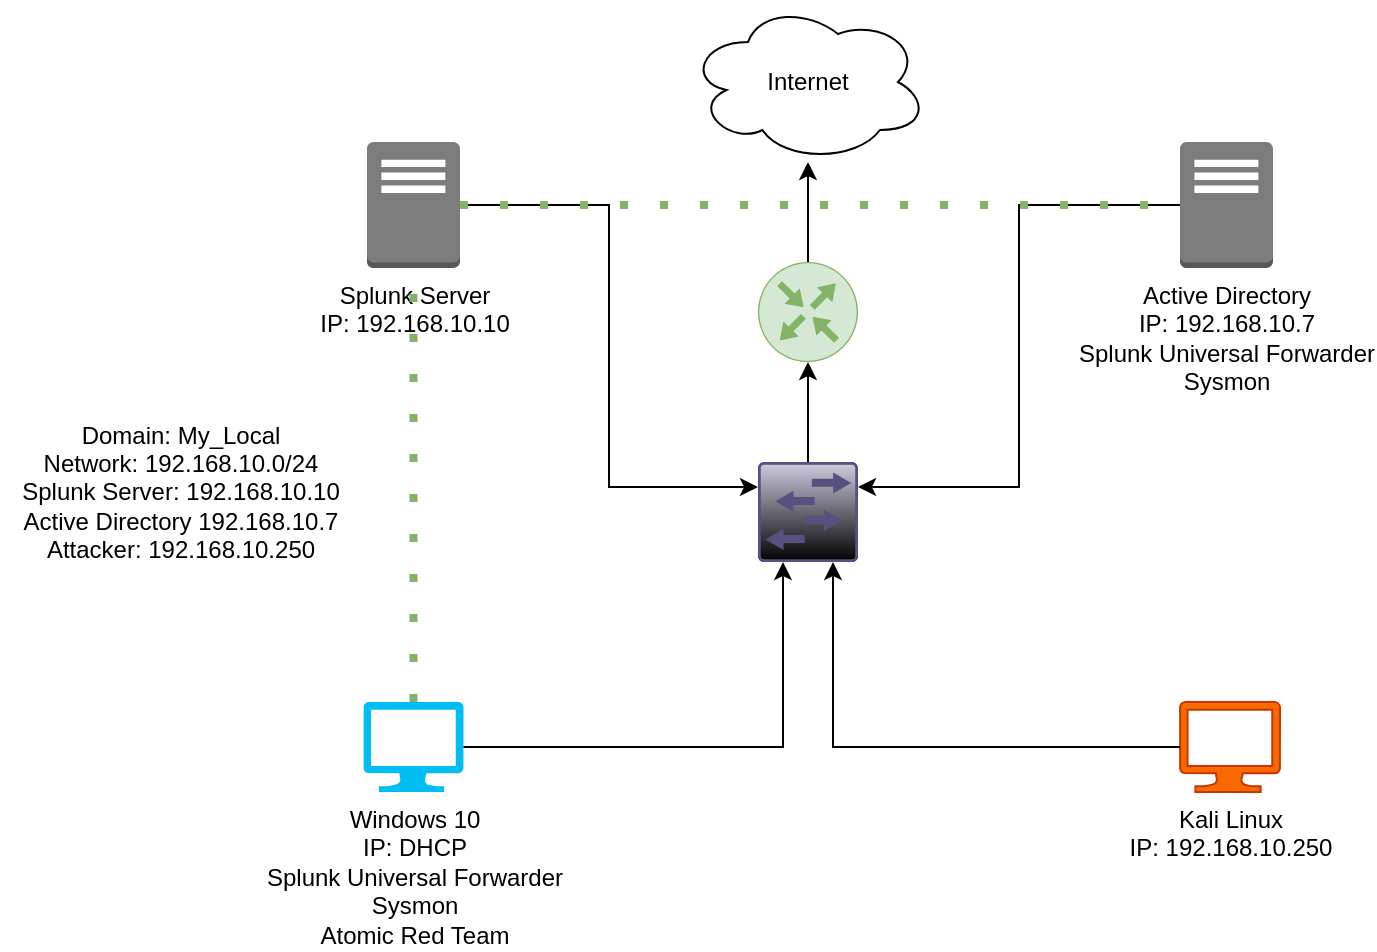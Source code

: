 <mxfile version="24.2.5" type="device">
  <diagram id="C5RBs43oDa-KdzZeNtuy" name="Page-1">
    <mxGraphModel dx="1050" dy="522" grid="1" gridSize="10" guides="1" tooltips="1" connect="1" arrows="1" fold="1" page="1" pageScale="1" pageWidth="827" pageHeight="1169" math="0" shadow="0">
      <root>
        <mxCell id="WIyWlLk6GJQsqaUBKTNV-0" />
        <mxCell id="WIyWlLk6GJQsqaUBKTNV-1" parent="WIyWlLk6GJQsqaUBKTNV-0" />
        <mxCell id="2TzRCmicG8NJ1tQ5Z_dB-3" value="Splunk Server&lt;div&gt;IP: 192.168.10.10&lt;/div&gt;" style="outlineConnect=0;dashed=0;verticalLabelPosition=bottom;verticalAlign=top;align=center;html=1;shape=mxgraph.aws3.traditional_server;fillColor=#7D7C7C;gradientColor=none;" vertex="1" parent="WIyWlLk6GJQsqaUBKTNV-1">
          <mxGeometry x="193.5" y="100" width="46.5" height="63" as="geometry" />
        </mxCell>
        <mxCell id="2TzRCmicG8NJ1tQ5Z_dB-4" value="Active Directory&lt;div&gt;IP: 192.168.10.7&lt;/div&gt;&lt;div&gt;Splunk Universal Forwarder&lt;/div&gt;&lt;div&gt;Sysmon&lt;/div&gt;" style="outlineConnect=0;dashed=0;verticalLabelPosition=bottom;verticalAlign=top;align=center;html=1;shape=mxgraph.aws3.traditional_server;fillColor=#7D7C7C;gradientColor=none;" vertex="1" parent="WIyWlLk6GJQsqaUBKTNV-1">
          <mxGeometry x="600" y="100" width="46.5" height="63" as="geometry" />
        </mxCell>
        <mxCell id="2TzRCmicG8NJ1tQ5Z_dB-5" value="Windows 10&lt;div&gt;IP: DHCP&lt;/div&gt;&lt;div&gt;Splunk Universal Forwarder&lt;/div&gt;&lt;div&gt;Sysmon&lt;/div&gt;&lt;div&gt;Atomic Red Team&lt;/div&gt;" style="verticalLabelPosition=bottom;html=1;verticalAlign=top;align=center;strokeColor=none;fillColor=#00BEF2;shape=mxgraph.azure.computer;pointerEvents=1;" vertex="1" parent="WIyWlLk6GJQsqaUBKTNV-1">
          <mxGeometry x="191.75" y="380" width="50" height="45" as="geometry" />
        </mxCell>
        <mxCell id="2TzRCmicG8NJ1tQ5Z_dB-6" value="Kali Linux&lt;div&gt;IP: 192.168.10.250&lt;/div&gt;" style="verticalLabelPosition=bottom;html=1;verticalAlign=top;align=center;strokeColor=#C73500;fillColor=#fa6800;shape=mxgraph.azure.computer;pointerEvents=1;fontColor=#000000;" vertex="1" parent="WIyWlLk6GJQsqaUBKTNV-1">
          <mxGeometry x="600" y="380" width="50" height="45" as="geometry" />
        </mxCell>
        <mxCell id="2TzRCmicG8NJ1tQ5Z_dB-11" value="" style="sketch=0;points=[[0.015,0.015,0],[0.985,0.015,0],[0.985,0.985,0],[0.015,0.985,0],[0.25,0,0],[0.5,0,0],[0.75,0,0],[1,0.25,0],[1,0.5,0],[1,0.75,0],[0.75,1,0],[0.5,1,0],[0.25,1,0],[0,0.75,0],[0,0.5,0],[0,0.25,0]];verticalLabelPosition=bottom;html=1;verticalAlign=top;aspect=fixed;align=center;pointerEvents=1;shape=mxgraph.cisco19.rect;prIcon=l2_switch;fillColor=#d0cee2;strokeColor=#56517e;gradientColor=default;" vertex="1" parent="WIyWlLk6GJQsqaUBKTNV-1">
          <mxGeometry x="389" y="260" width="50" height="50" as="geometry" />
        </mxCell>
        <mxCell id="2TzRCmicG8NJ1tQ5Z_dB-21" style="edgeStyle=orthogonalEdgeStyle;rounded=0;orthogonalLoop=1;jettySize=auto;html=1;" edge="1" parent="WIyWlLk6GJQsqaUBKTNV-1" source="2TzRCmicG8NJ1tQ5Z_dB-12" target="2TzRCmicG8NJ1tQ5Z_dB-13">
          <mxGeometry relative="1" as="geometry" />
        </mxCell>
        <mxCell id="2TzRCmicG8NJ1tQ5Z_dB-12" value="" style="sketch=0;points=[[0.5,0,0],[1,0.5,0],[0.5,1,0],[0,0.5,0],[0.145,0.145,0],[0.856,0.145,0],[0.855,0.856,0],[0.145,0.855,0]];verticalLabelPosition=bottom;html=1;verticalAlign=top;aspect=fixed;align=center;pointerEvents=1;shape=mxgraph.cisco19.rect;prIcon=router;fillColor=#d5e8d4;strokeColor=#82b366;" vertex="1" parent="WIyWlLk6GJQsqaUBKTNV-1">
          <mxGeometry x="389" y="160" width="50" height="50" as="geometry" />
        </mxCell>
        <mxCell id="2TzRCmicG8NJ1tQ5Z_dB-13" value="Internet" style="ellipse;shape=cloud;whiteSpace=wrap;html=1;" vertex="1" parent="WIyWlLk6GJQsqaUBKTNV-1">
          <mxGeometry x="354" y="30" width="120" height="80" as="geometry" />
        </mxCell>
        <mxCell id="2TzRCmicG8NJ1tQ5Z_dB-14" style="edgeStyle=orthogonalEdgeStyle;rounded=0;orthogonalLoop=1;jettySize=auto;html=1;entryX=0.25;entryY=1;entryDx=0;entryDy=0;entryPerimeter=0;" edge="1" parent="WIyWlLk6GJQsqaUBKTNV-1" source="2TzRCmicG8NJ1tQ5Z_dB-5" target="2TzRCmicG8NJ1tQ5Z_dB-11">
          <mxGeometry relative="1" as="geometry" />
        </mxCell>
        <mxCell id="2TzRCmicG8NJ1tQ5Z_dB-17" style="edgeStyle=orthogonalEdgeStyle;rounded=0;orthogonalLoop=1;jettySize=auto;html=1;entryX=1;entryY=0.25;entryDx=0;entryDy=0;entryPerimeter=0;" edge="1" parent="WIyWlLk6GJQsqaUBKTNV-1" source="2TzRCmicG8NJ1tQ5Z_dB-4" target="2TzRCmicG8NJ1tQ5Z_dB-11">
          <mxGeometry relative="1" as="geometry" />
        </mxCell>
        <mxCell id="2TzRCmicG8NJ1tQ5Z_dB-18" style="edgeStyle=orthogonalEdgeStyle;rounded=0;orthogonalLoop=1;jettySize=auto;html=1;entryX=0;entryY=0.25;entryDx=0;entryDy=0;entryPerimeter=0;" edge="1" parent="WIyWlLk6GJQsqaUBKTNV-1" source="2TzRCmicG8NJ1tQ5Z_dB-3" target="2TzRCmicG8NJ1tQ5Z_dB-11">
          <mxGeometry relative="1" as="geometry" />
        </mxCell>
        <mxCell id="2TzRCmicG8NJ1tQ5Z_dB-20" style="edgeStyle=orthogonalEdgeStyle;rounded=0;orthogonalLoop=1;jettySize=auto;html=1;entryX=0.5;entryY=1;entryDx=0;entryDy=0;entryPerimeter=0;" edge="1" parent="WIyWlLk6GJQsqaUBKTNV-1" source="2TzRCmicG8NJ1tQ5Z_dB-11" target="2TzRCmicG8NJ1tQ5Z_dB-12">
          <mxGeometry relative="1" as="geometry" />
        </mxCell>
        <mxCell id="2TzRCmicG8NJ1tQ5Z_dB-22" value="Domain: My_Local&lt;div&gt;Network: 192.168.10.0/24&lt;/div&gt;&lt;div&gt;Splunk Server: 192.168.10.10&lt;/div&gt;&lt;div&gt;Active Directory 192.168.10.7&lt;/div&gt;&lt;div&gt;Attacker: 192.168.10.250&lt;/div&gt;" style="text;html=1;align=center;verticalAlign=middle;resizable=0;points=[];autosize=1;strokeColor=none;fillColor=none;" vertex="1" parent="WIyWlLk6GJQsqaUBKTNV-1">
          <mxGeometry x="10" y="230" width="180" height="90" as="geometry" />
        </mxCell>
        <mxCell id="2TzRCmicG8NJ1tQ5Z_dB-25" style="edgeStyle=orthogonalEdgeStyle;rounded=0;orthogonalLoop=1;jettySize=auto;html=1;entryX=0.75;entryY=1;entryDx=0;entryDy=0;entryPerimeter=0;" edge="1" parent="WIyWlLk6GJQsqaUBKTNV-1" source="2TzRCmicG8NJ1tQ5Z_dB-6" target="2TzRCmicG8NJ1tQ5Z_dB-11">
          <mxGeometry relative="1" as="geometry" />
        </mxCell>
        <mxCell id="2TzRCmicG8NJ1tQ5Z_dB-28" style="rounded=0;orthogonalLoop=1;jettySize=auto;html=1;entryX=0.5;entryY=1;entryDx=0;entryDy=0;entryPerimeter=0;dashed=1;dashPattern=1 4;endArrow=none;endFill=0;fillColor=#d5e8d4;strokeColor=#82b366;strokeWidth=4;" edge="1" parent="WIyWlLk6GJQsqaUBKTNV-1" source="2TzRCmicG8NJ1tQ5Z_dB-5" target="2TzRCmicG8NJ1tQ5Z_dB-3">
          <mxGeometry relative="1" as="geometry" />
        </mxCell>
        <mxCell id="2TzRCmicG8NJ1tQ5Z_dB-30" style="edgeStyle=orthogonalEdgeStyle;rounded=0;orthogonalLoop=1;jettySize=auto;html=1;entryX=0;entryY=0.5;entryDx=0;entryDy=0;entryPerimeter=0;dashed=1;dashPattern=1 4;endArrow=none;endFill=0;fillColor=#d5e8d4;strokeColor=#82b366;strokeWidth=4;" edge="1" parent="WIyWlLk6GJQsqaUBKTNV-1" source="2TzRCmicG8NJ1tQ5Z_dB-3" target="2TzRCmicG8NJ1tQ5Z_dB-4">
          <mxGeometry relative="1" as="geometry" />
        </mxCell>
      </root>
    </mxGraphModel>
  </diagram>
</mxfile>

